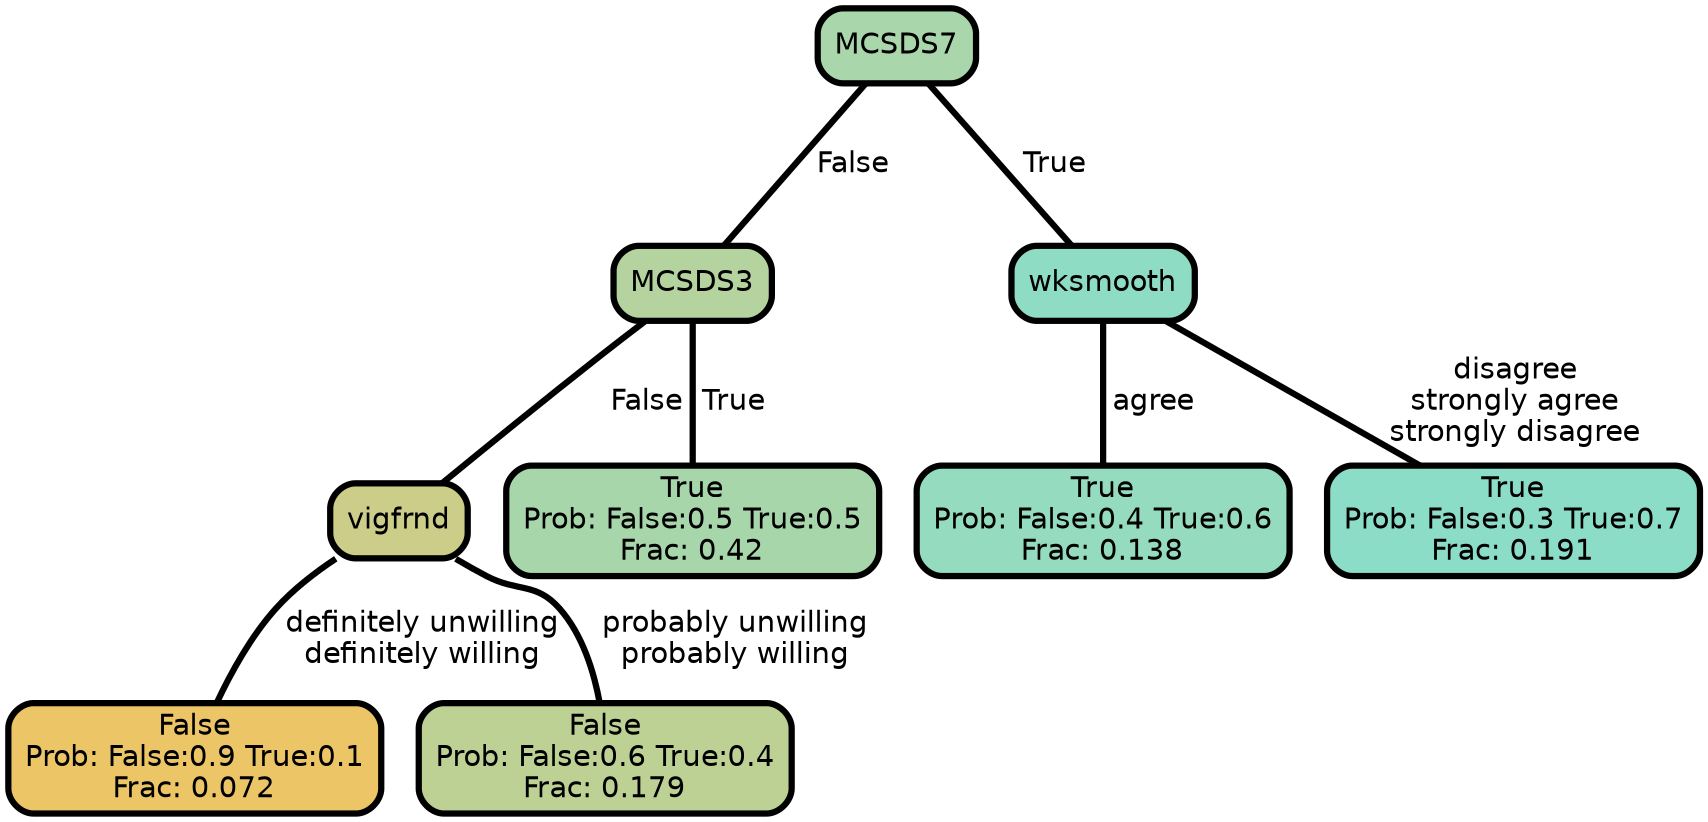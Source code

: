 graph Tree {
node [shape=box, style="filled, rounded",color="black",penwidth="3",fontcolor="black",                 fontname=helvetica] ;
graph [ranksep="0 equally", splines=straight,                 bgcolor=transparent, dpi=200] ;
edge [fontname=helvetica, color=black] ;
0 [label="False
Prob: False:0.9 True:0.1
Frac: 0.072", fillcolor="#ecc567"] ;
1 [label="vigfrnd", fillcolor="#cbcd88"] ;
2 [label="False
Prob: False:0.6 True:0.4
Frac: 0.179", fillcolor="#bed195"] ;
3 [label="MCSDS3", fillcolor="#b5d39e"] ;
4 [label="True
Prob: False:0.5 True:0.5
Frac: 0.42", fillcolor="#a8d6ab"] ;
5 [label="MCSDS7", fillcolor="#a9d6aa"] ;
6 [label="True
Prob: False:0.4 True:0.6
Frac: 0.138", fillcolor="#94dbbf"] ;
7 [label="wksmooth", fillcolor="#8fdcc4"] ;
8 [label="True
Prob: False:0.3 True:0.7
Frac: 0.191", fillcolor="#8cddc7"] ;
1 -- 0 [label=" definitely unwilling\n definitely willing",penwidth=3] ;
1 -- 2 [label=" probably unwilling\n probably willing",penwidth=3] ;
3 -- 1 [label=" False",penwidth=3] ;
3 -- 4 [label=" True",penwidth=3] ;
5 -- 3 [label=" False",penwidth=3] ;
5 -- 7 [label=" True",penwidth=3] ;
7 -- 6 [label=" agree",penwidth=3] ;
7 -- 8 [label=" disagree\n strongly agree\n strongly disagree",penwidth=3] ;
{rank = same;}}